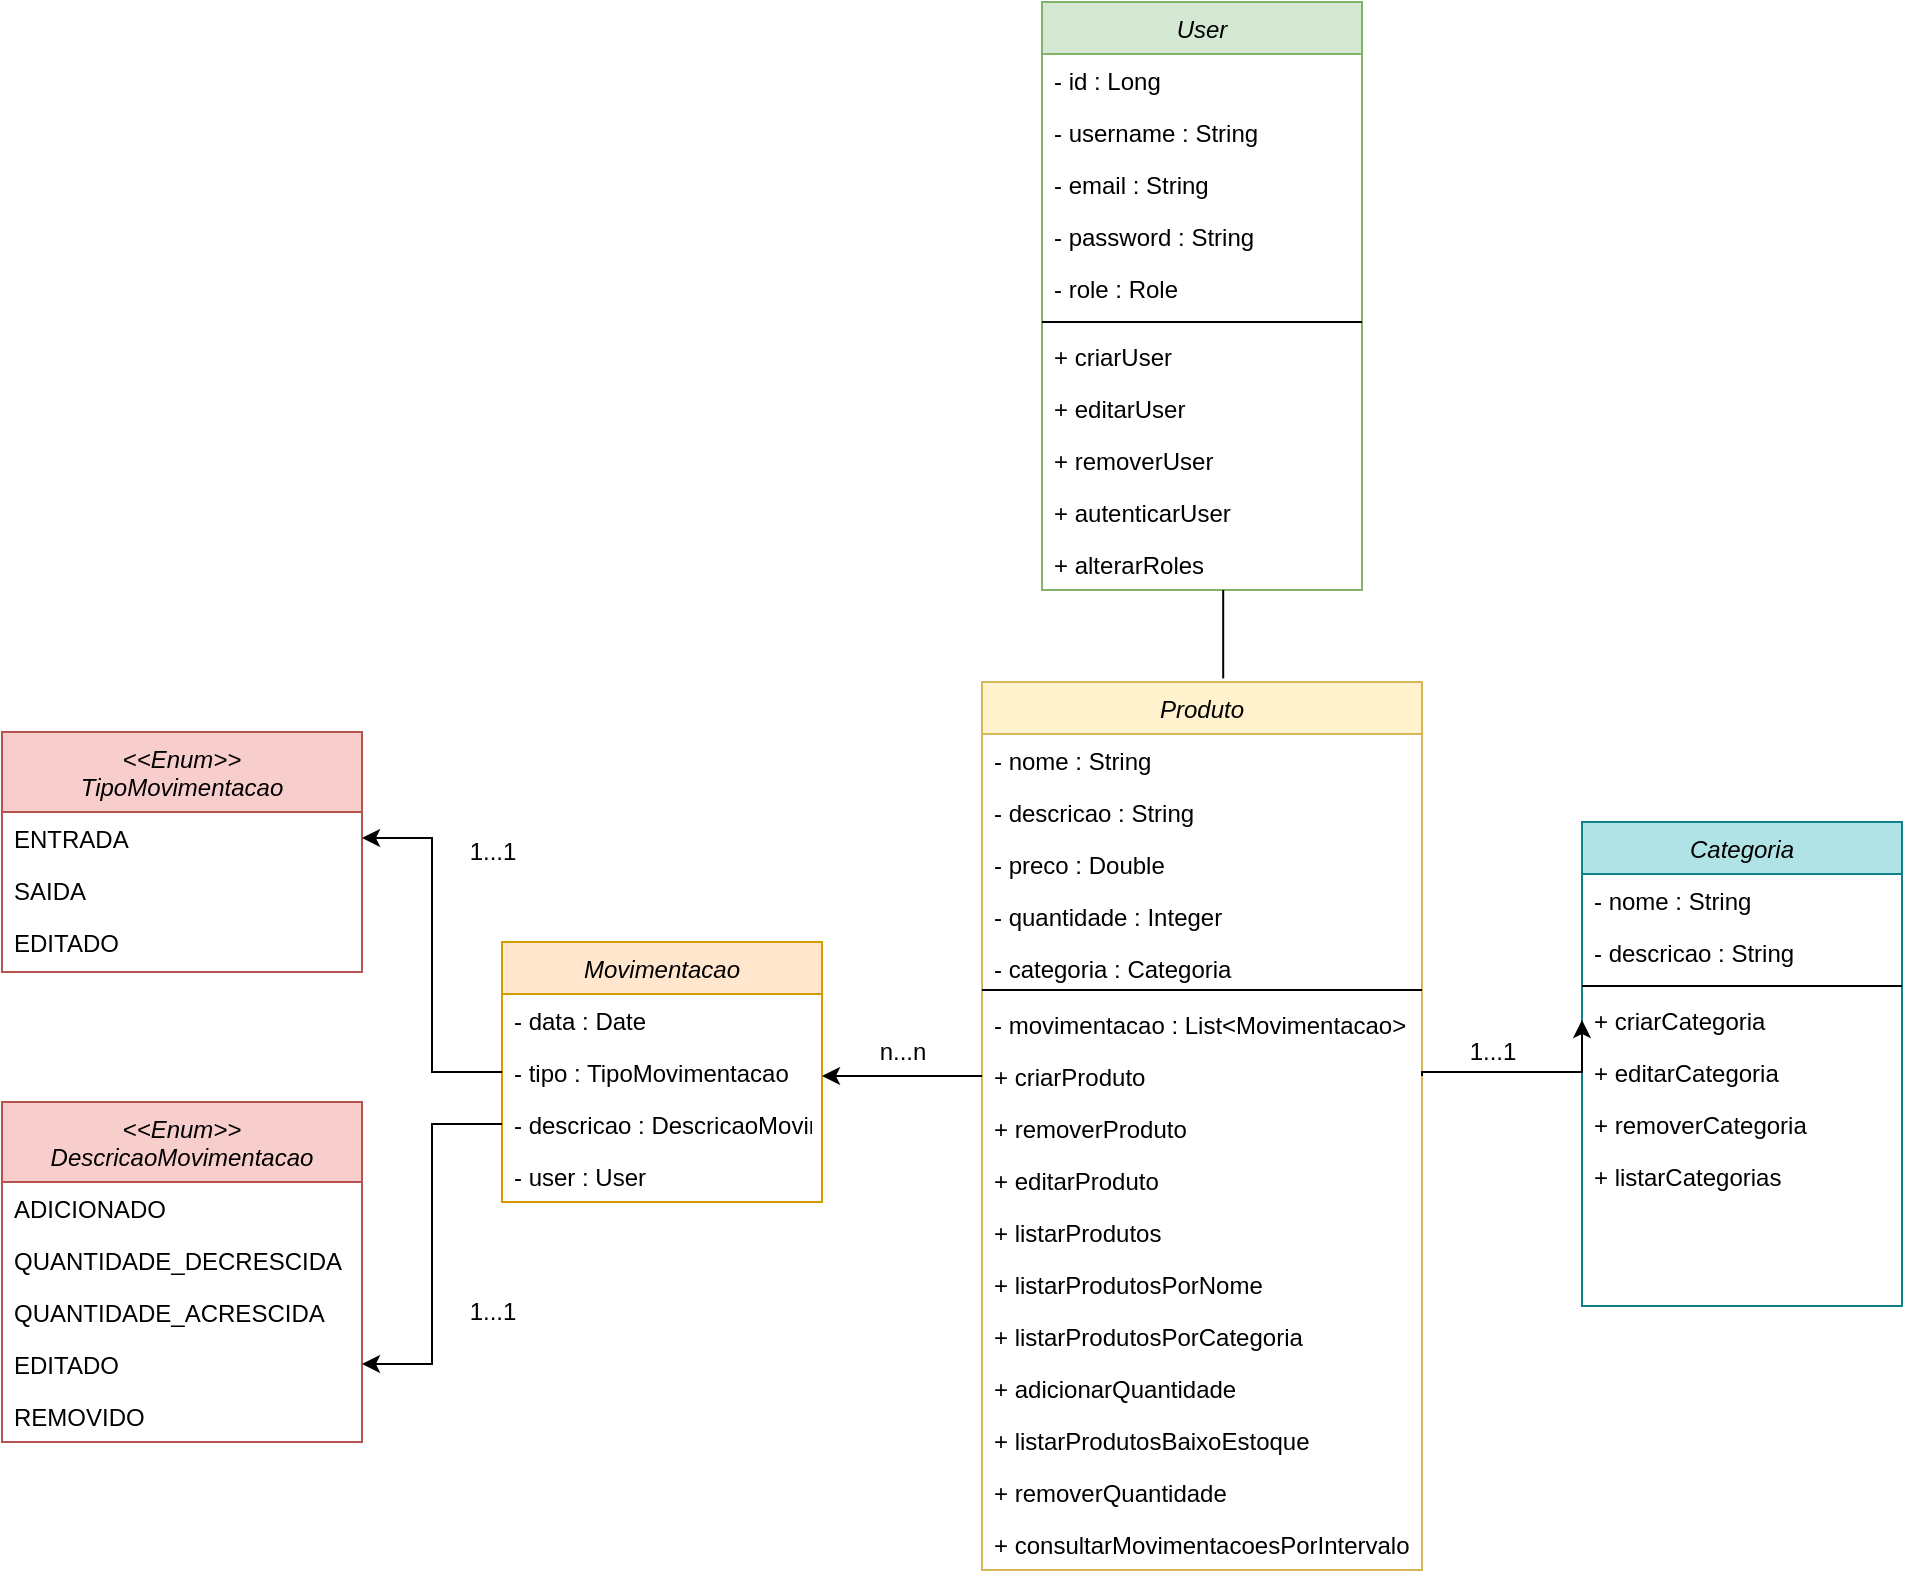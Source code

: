 <mxfile version="28.2.5">
  <diagram id="C5RBs43oDa-KdzZeNtuy" name="Page-1">
    <mxGraphModel dx="1137" dy="916" grid="1" gridSize="10" guides="1" tooltips="1" connect="1" arrows="1" fold="1" page="0" pageScale="1" pageWidth="827" pageHeight="1169" math="0" shadow="0">
      <root>
        <mxCell id="WIyWlLk6GJQsqaUBKTNV-0" />
        <mxCell id="WIyWlLk6GJQsqaUBKTNV-1" parent="WIyWlLk6GJQsqaUBKTNV-0" />
        <mxCell id="zkfFHV4jXpPFQw0GAbJ--0" value="Produto" style="swimlane;fontStyle=2;align=center;verticalAlign=top;childLayout=stackLayout;horizontal=1;startSize=26;horizontalStack=0;resizeParent=1;resizeLast=0;collapsible=1;marginBottom=0;rounded=0;shadow=0;strokeWidth=1;fillColor=#fff2cc;strokeColor=#d6b656;" parent="WIyWlLk6GJQsqaUBKTNV-1" vertex="1">
          <mxGeometry x="10" y="-20" width="220" height="444" as="geometry">
            <mxRectangle x="230" y="140" width="160" height="26" as="alternateBounds" />
          </mxGeometry>
        </mxCell>
        <mxCell id="zkfFHV4jXpPFQw0GAbJ--1" value="- nome : String" style="text;align=left;verticalAlign=top;spacingLeft=4;spacingRight=4;overflow=hidden;rotatable=0;points=[[0,0.5],[1,0.5]];portConstraint=eastwest;" parent="zkfFHV4jXpPFQw0GAbJ--0" vertex="1">
          <mxGeometry y="26" width="220" height="26" as="geometry" />
        </mxCell>
        <mxCell id="zkfFHV4jXpPFQw0GAbJ--2" value="- descricao : String" style="text;align=left;verticalAlign=top;spacingLeft=4;spacingRight=4;overflow=hidden;rotatable=0;points=[[0,0.5],[1,0.5]];portConstraint=eastwest;rounded=0;shadow=0;html=0;" parent="zkfFHV4jXpPFQw0GAbJ--0" vertex="1">
          <mxGeometry y="52" width="220" height="26" as="geometry" />
        </mxCell>
        <mxCell id="zkfFHV4jXpPFQw0GAbJ--3" value="- preco : Double" style="text;align=left;verticalAlign=top;spacingLeft=4;spacingRight=4;overflow=hidden;rotatable=0;points=[[0,0.5],[1,0.5]];portConstraint=eastwest;rounded=0;shadow=0;html=0;" parent="zkfFHV4jXpPFQw0GAbJ--0" vertex="1">
          <mxGeometry y="78" width="220" height="26" as="geometry" />
        </mxCell>
        <mxCell id="4WjV_mn0qjw-joYAvGF2-0" value="- quantidade : Integer" style="text;align=left;verticalAlign=top;spacingLeft=4;spacingRight=4;overflow=hidden;rotatable=0;points=[[0,0.5],[1,0.5]];portConstraint=eastwest;rounded=0;shadow=0;html=0;" parent="zkfFHV4jXpPFQw0GAbJ--0" vertex="1">
          <mxGeometry y="104" width="220" height="26" as="geometry" />
        </mxCell>
        <mxCell id="4WjV_mn0qjw-joYAvGF2-1" value="- categoria : Categoria" style="text;align=left;verticalAlign=top;spacingLeft=4;spacingRight=4;overflow=hidden;rotatable=0;points=[[0,0.5],[1,0.5]];portConstraint=eastwest;rounded=0;shadow=0;html=0;" parent="zkfFHV4jXpPFQw0GAbJ--0" vertex="1">
          <mxGeometry y="130" width="220" height="20" as="geometry" />
        </mxCell>
        <mxCell id="zkfFHV4jXpPFQw0GAbJ--4" value="" style="line;html=1;strokeWidth=1;align=left;verticalAlign=middle;spacingTop=-1;spacingLeft=3;spacingRight=3;rotatable=0;labelPosition=right;points=[];portConstraint=eastwest;" parent="zkfFHV4jXpPFQw0GAbJ--0" vertex="1">
          <mxGeometry y="150" width="220" height="8" as="geometry" />
        </mxCell>
        <mxCell id="4WjV_mn0qjw-joYAvGF2-54" value="- movimentacao : List&lt;Movimentacao&gt;" style="text;align=left;verticalAlign=top;spacingLeft=4;spacingRight=4;overflow=hidden;rotatable=0;points=[[0,0.5],[1,0.5]];portConstraint=eastwest;rounded=0;shadow=0;html=0;" parent="zkfFHV4jXpPFQw0GAbJ--0" vertex="1">
          <mxGeometry y="158" width="220" height="26" as="geometry" />
        </mxCell>
        <mxCell id="4WjV_mn0qjw-joYAvGF2-2" value="+ criarProduto" style="text;align=left;verticalAlign=top;spacingLeft=4;spacingRight=4;overflow=hidden;rotatable=0;points=[[0,0.5],[1,0.5]];portConstraint=eastwest;" parent="zkfFHV4jXpPFQw0GAbJ--0" vertex="1">
          <mxGeometry y="184" width="220" height="26" as="geometry" />
        </mxCell>
        <mxCell id="4WjV_mn0qjw-joYAvGF2-3" value="+ removerProduto" style="text;align=left;verticalAlign=top;spacingLeft=4;spacingRight=4;overflow=hidden;rotatable=0;points=[[0,0.5],[1,0.5]];portConstraint=eastwest;" parent="zkfFHV4jXpPFQw0GAbJ--0" vertex="1">
          <mxGeometry y="210" width="220" height="26" as="geometry" />
        </mxCell>
        <mxCell id="zkfFHV4jXpPFQw0GAbJ--5" value="+ editarProduto" style="text;align=left;verticalAlign=top;spacingLeft=4;spacingRight=4;overflow=hidden;rotatable=0;points=[[0,0.5],[1,0.5]];portConstraint=eastwest;" parent="zkfFHV4jXpPFQw0GAbJ--0" vertex="1">
          <mxGeometry y="236" width="220" height="26" as="geometry" />
        </mxCell>
        <mxCell id="4WjV_mn0qjw-joYAvGF2-14" value="+ listarProdutos" style="text;align=left;verticalAlign=top;spacingLeft=4;spacingRight=4;overflow=hidden;rotatable=0;points=[[0,0.5],[1,0.5]];portConstraint=eastwest;" parent="zkfFHV4jXpPFQw0GAbJ--0" vertex="1">
          <mxGeometry y="262" width="220" height="26" as="geometry" />
        </mxCell>
        <mxCell id="4WjV_mn0qjw-joYAvGF2-15" value="+ listarProdutosPorNome" style="text;align=left;verticalAlign=top;spacingLeft=4;spacingRight=4;overflow=hidden;rotatable=0;points=[[0,0.5],[1,0.5]];portConstraint=eastwest;" parent="zkfFHV4jXpPFQw0GAbJ--0" vertex="1">
          <mxGeometry y="288" width="220" height="26" as="geometry" />
        </mxCell>
        <mxCell id="4WjV_mn0qjw-joYAvGF2-16" value="+ listarProdutosPorCategoria" style="text;align=left;verticalAlign=top;spacingLeft=4;spacingRight=4;overflow=hidden;rotatable=0;points=[[0,0.5],[1,0.5]];portConstraint=eastwest;" parent="zkfFHV4jXpPFQw0GAbJ--0" vertex="1">
          <mxGeometry y="314" width="220" height="26" as="geometry" />
        </mxCell>
        <mxCell id="4WjV_mn0qjw-joYAvGF2-24" value="+ adicionarQuantidade" style="text;align=left;verticalAlign=top;spacingLeft=4;spacingRight=4;overflow=hidden;rotatable=0;points=[[0,0.5],[1,0.5]];portConstraint=eastwest;" parent="zkfFHV4jXpPFQw0GAbJ--0" vertex="1">
          <mxGeometry y="340" width="220" height="26" as="geometry" />
        </mxCell>
        <mxCell id="4WjV_mn0qjw-joYAvGF2-17" value="+ listarProdutosBaixoEstoque" style="text;align=left;verticalAlign=top;spacingLeft=4;spacingRight=4;overflow=hidden;rotatable=0;points=[[0,0.5],[1,0.5]];portConstraint=eastwest;" parent="zkfFHV4jXpPFQw0GAbJ--0" vertex="1">
          <mxGeometry y="366" width="220" height="26" as="geometry" />
        </mxCell>
        <mxCell id="4WjV_mn0qjw-joYAvGF2-25" value="+ removerQuantidade" style="text;align=left;verticalAlign=top;spacingLeft=4;spacingRight=4;overflow=hidden;rotatable=0;points=[[0,0.5],[1,0.5]];portConstraint=eastwest;" parent="zkfFHV4jXpPFQw0GAbJ--0" vertex="1">
          <mxGeometry y="392" width="220" height="26" as="geometry" />
        </mxCell>
        <mxCell id="4WjV_mn0qjw-joYAvGF2-52" value="+ consultarMovimentacoesPorIntervalo" style="text;align=left;verticalAlign=top;spacingLeft=4;spacingRight=4;overflow=hidden;rotatable=0;points=[[0,0.5],[1,0.5]];portConstraint=eastwest;" parent="zkfFHV4jXpPFQw0GAbJ--0" vertex="1">
          <mxGeometry y="418" width="220" height="26" as="geometry" />
        </mxCell>
        <mxCell id="4WjV_mn0qjw-joYAvGF2-4" value="Categoria" style="swimlane;fontStyle=2;align=center;verticalAlign=top;childLayout=stackLayout;horizontal=1;startSize=26;horizontalStack=0;resizeParent=1;resizeLast=0;collapsible=1;marginBottom=0;rounded=0;shadow=0;strokeWidth=1;fillColor=#b0e3e6;strokeColor=#0e8088;" parent="WIyWlLk6GJQsqaUBKTNV-1" vertex="1">
          <mxGeometry x="310" y="50" width="160" height="242" as="geometry">
            <mxRectangle x="230" y="140" width="160" height="26" as="alternateBounds" />
          </mxGeometry>
        </mxCell>
        <mxCell id="4WjV_mn0qjw-joYAvGF2-5" value="- nome : String" style="text;align=left;verticalAlign=top;spacingLeft=4;spacingRight=4;overflow=hidden;rotatable=0;points=[[0,0.5],[1,0.5]];portConstraint=eastwest;" parent="4WjV_mn0qjw-joYAvGF2-4" vertex="1">
          <mxGeometry y="26" width="160" height="26" as="geometry" />
        </mxCell>
        <mxCell id="4WjV_mn0qjw-joYAvGF2-6" value="- descricao : String" style="text;align=left;verticalAlign=top;spacingLeft=4;spacingRight=4;overflow=hidden;rotatable=0;points=[[0,0.5],[1,0.5]];portConstraint=eastwest;rounded=0;shadow=0;html=0;" parent="4WjV_mn0qjw-joYAvGF2-4" vertex="1">
          <mxGeometry y="52" width="160" height="26" as="geometry" />
        </mxCell>
        <mxCell id="4WjV_mn0qjw-joYAvGF2-10" value="" style="line;html=1;strokeWidth=1;align=left;verticalAlign=middle;spacingTop=-1;spacingLeft=3;spacingRight=3;rotatable=0;labelPosition=right;points=[];portConstraint=eastwest;" parent="4WjV_mn0qjw-joYAvGF2-4" vertex="1">
          <mxGeometry y="78" width="160" height="8" as="geometry" />
        </mxCell>
        <mxCell id="4WjV_mn0qjw-joYAvGF2-11" value="+ criarCategoria" style="text;align=left;verticalAlign=top;spacingLeft=4;spacingRight=4;overflow=hidden;rotatable=0;points=[[0,0.5],[1,0.5]];portConstraint=eastwest;" parent="4WjV_mn0qjw-joYAvGF2-4" vertex="1">
          <mxGeometry y="86" width="160" height="26" as="geometry" />
        </mxCell>
        <mxCell id="4WjV_mn0qjw-joYAvGF2-12" value="+ editarCategoria" style="text;align=left;verticalAlign=top;spacingLeft=4;spacingRight=4;overflow=hidden;rotatable=0;points=[[0,0.5],[1,0.5]];portConstraint=eastwest;" parent="4WjV_mn0qjw-joYAvGF2-4" vertex="1">
          <mxGeometry y="112" width="160" height="26" as="geometry" />
        </mxCell>
        <mxCell id="4WjV_mn0qjw-joYAvGF2-13" value="+ removerCategoria" style="text;align=left;verticalAlign=top;spacingLeft=4;spacingRight=4;overflow=hidden;rotatable=0;points=[[0,0.5],[1,0.5]];portConstraint=eastwest;" parent="4WjV_mn0qjw-joYAvGF2-4" vertex="1">
          <mxGeometry y="138" width="160" height="26" as="geometry" />
        </mxCell>
        <mxCell id="4WjV_mn0qjw-joYAvGF2-18" value="+ listarCategorias" style="text;align=left;verticalAlign=top;spacingLeft=4;spacingRight=4;overflow=hidden;rotatable=0;points=[[0,0.5],[1,0.5]];portConstraint=eastwest;" parent="4WjV_mn0qjw-joYAvGF2-4" vertex="1">
          <mxGeometry y="164" width="160" height="26" as="geometry" />
        </mxCell>
        <mxCell id="4WjV_mn0qjw-joYAvGF2-19" value="Movimentacao" style="swimlane;fontStyle=2;align=center;verticalAlign=top;childLayout=stackLayout;horizontal=1;startSize=26;horizontalStack=0;resizeParent=1;resizeLast=0;collapsible=1;marginBottom=0;rounded=0;shadow=0;strokeWidth=1;fillColor=#ffe6cc;strokeColor=#d79b00;" parent="WIyWlLk6GJQsqaUBKTNV-1" vertex="1">
          <mxGeometry x="-230" y="110" width="160" height="130" as="geometry">
            <mxRectangle x="230" y="140" width="160" height="26" as="alternateBounds" />
          </mxGeometry>
        </mxCell>
        <mxCell id="4WjV_mn0qjw-joYAvGF2-20" value="- data : Date" style="text;align=left;verticalAlign=top;spacingLeft=4;spacingRight=4;overflow=hidden;rotatable=0;points=[[0,0.5],[1,0.5]];portConstraint=eastwest;" parent="4WjV_mn0qjw-joYAvGF2-19" vertex="1">
          <mxGeometry y="26" width="160" height="26" as="geometry" />
        </mxCell>
        <mxCell id="4WjV_mn0qjw-joYAvGF2-21" value="- tipo : TipoMovimentacao" style="text;align=left;verticalAlign=top;spacingLeft=4;spacingRight=4;overflow=hidden;rotatable=0;points=[[0,0.5],[1,0.5]];portConstraint=eastwest;rounded=0;shadow=0;html=0;" parent="4WjV_mn0qjw-joYAvGF2-19" vertex="1">
          <mxGeometry y="52" width="160" height="26" as="geometry" />
        </mxCell>
        <mxCell id="4WjV_mn0qjw-joYAvGF2-71" value="- descricao : DescricaoMovimentacao" style="text;align=left;verticalAlign=top;spacingLeft=4;spacingRight=4;overflow=hidden;rotatable=0;points=[[0,0.5],[1,0.5]];portConstraint=eastwest;rounded=0;shadow=0;html=0;" parent="4WjV_mn0qjw-joYAvGF2-19" vertex="1">
          <mxGeometry y="78" width="160" height="26" as="geometry" />
        </mxCell>
        <mxCell id="4WjV_mn0qjw-joYAvGF2-53" value="- user : User" style="text;align=left;verticalAlign=top;spacingLeft=4;spacingRight=4;overflow=hidden;rotatable=0;points=[[0,0.5],[1,0.5]];portConstraint=eastwest;rounded=0;shadow=0;html=0;" parent="4WjV_mn0qjw-joYAvGF2-19" vertex="1">
          <mxGeometry y="104" width="160" height="26" as="geometry" />
        </mxCell>
        <mxCell id="4WjV_mn0qjw-joYAvGF2-28" value="&lt;&lt;Enum&gt;&gt;&#xa;TipoMovimentacao" style="swimlane;fontStyle=2;align=center;verticalAlign=top;childLayout=stackLayout;horizontal=1;startSize=40;horizontalStack=0;resizeParent=1;resizeLast=0;collapsible=1;marginBottom=0;rounded=0;shadow=0;strokeWidth=1;fillColor=#f8cecc;strokeColor=#b85450;" parent="WIyWlLk6GJQsqaUBKTNV-1" vertex="1">
          <mxGeometry x="-480" y="5" width="180" height="120" as="geometry">
            <mxRectangle x="230" y="140" width="160" height="26" as="alternateBounds" />
          </mxGeometry>
        </mxCell>
        <mxCell id="4WjV_mn0qjw-joYAvGF2-29" value="ENTRADA" style="text;align=left;verticalAlign=top;spacingLeft=4;spacingRight=4;overflow=hidden;rotatable=0;points=[[0,0.5],[1,0.5]];portConstraint=eastwest;" parent="4WjV_mn0qjw-joYAvGF2-28" vertex="1">
          <mxGeometry y="40" width="180" height="26" as="geometry" />
        </mxCell>
        <mxCell id="4WjV_mn0qjw-joYAvGF2-30" value="SAIDA" style="text;align=left;verticalAlign=top;spacingLeft=4;spacingRight=4;overflow=hidden;rotatable=0;points=[[0,0.5],[1,0.5]];portConstraint=eastwest;rounded=0;shadow=0;html=0;" parent="4WjV_mn0qjw-joYAvGF2-28" vertex="1">
          <mxGeometry y="66" width="180" height="26" as="geometry" />
        </mxCell>
        <mxCell id="4WjV_mn0qjw-joYAvGF2-38" value="EDITADO" style="text;align=left;verticalAlign=top;spacingLeft=4;spacingRight=4;overflow=hidden;rotatable=0;points=[[0,0.5],[1,0.5]];portConstraint=eastwest;rounded=0;shadow=0;html=0;" parent="4WjV_mn0qjw-joYAvGF2-28" vertex="1">
          <mxGeometry y="92" width="180" height="26" as="geometry" />
        </mxCell>
        <mxCell id="4WjV_mn0qjw-joYAvGF2-40" value="User" style="swimlane;fontStyle=2;align=center;verticalAlign=top;childLayout=stackLayout;horizontal=1;startSize=26;horizontalStack=0;resizeParent=1;resizeLast=0;collapsible=1;marginBottom=0;rounded=0;shadow=0;strokeWidth=1;fillColor=#d5e8d4;strokeColor=#82b366;" parent="WIyWlLk6GJQsqaUBKTNV-1" vertex="1">
          <mxGeometry x="40" y="-360" width="160" height="294" as="geometry">
            <mxRectangle x="230" y="140" width="160" height="26" as="alternateBounds" />
          </mxGeometry>
        </mxCell>
        <mxCell id="4WjV_mn0qjw-joYAvGF2-43" value="- id : Long" style="text;align=left;verticalAlign=top;spacingLeft=4;spacingRight=4;overflow=hidden;rotatable=0;points=[[0,0.5],[1,0.5]];portConstraint=eastwest;rounded=0;shadow=0;html=0;" parent="4WjV_mn0qjw-joYAvGF2-40" vertex="1">
          <mxGeometry y="26" width="160" height="26" as="geometry" />
        </mxCell>
        <mxCell id="4WjV_mn0qjw-joYAvGF2-41" value="- username : String" style="text;align=left;verticalAlign=top;spacingLeft=4;spacingRight=4;overflow=hidden;rotatable=0;points=[[0,0.5],[1,0.5]];portConstraint=eastwest;" parent="4WjV_mn0qjw-joYAvGF2-40" vertex="1">
          <mxGeometry y="52" width="160" height="26" as="geometry" />
        </mxCell>
        <mxCell id="4WjV_mn0qjw-joYAvGF2-51" value="- email : String" style="text;align=left;verticalAlign=top;spacingLeft=4;spacingRight=4;overflow=hidden;rotatable=0;points=[[0,0.5],[1,0.5]];portConstraint=eastwest;" parent="4WjV_mn0qjw-joYAvGF2-40" vertex="1">
          <mxGeometry y="78" width="160" height="26" as="geometry" />
        </mxCell>
        <mxCell id="4WjV_mn0qjw-joYAvGF2-42" value="- password : String" style="text;align=left;verticalAlign=top;spacingLeft=4;spacingRight=4;overflow=hidden;rotatable=0;points=[[0,0.5],[1,0.5]];portConstraint=eastwest;rounded=0;shadow=0;html=0;" parent="4WjV_mn0qjw-joYAvGF2-40" vertex="1">
          <mxGeometry y="104" width="160" height="26" as="geometry" />
        </mxCell>
        <mxCell id="4WjV_mn0qjw-joYAvGF2-49" value="- role : Role" style="text;align=left;verticalAlign=top;spacingLeft=4;spacingRight=4;overflow=hidden;rotatable=0;points=[[0,0.5],[1,0.5]];portConstraint=eastwest;rounded=0;shadow=0;html=0;" parent="4WjV_mn0qjw-joYAvGF2-40" vertex="1">
          <mxGeometry y="130" width="160" height="26" as="geometry" />
        </mxCell>
        <mxCell id="4WjV_mn0qjw-joYAvGF2-44" value="" style="line;html=1;strokeWidth=1;align=left;verticalAlign=middle;spacingTop=-1;spacingLeft=3;spacingRight=3;rotatable=0;labelPosition=right;points=[];portConstraint=eastwest;" parent="4WjV_mn0qjw-joYAvGF2-40" vertex="1">
          <mxGeometry y="156" width="160" height="8" as="geometry" />
        </mxCell>
        <mxCell id="4WjV_mn0qjw-joYAvGF2-45" value="+ criarUser" style="text;align=left;verticalAlign=top;spacingLeft=4;spacingRight=4;overflow=hidden;rotatable=0;points=[[0,0.5],[1,0.5]];portConstraint=eastwest;" parent="4WjV_mn0qjw-joYAvGF2-40" vertex="1">
          <mxGeometry y="164" width="160" height="26" as="geometry" />
        </mxCell>
        <mxCell id="4WjV_mn0qjw-joYAvGF2-46" value="+ editarUser" style="text;align=left;verticalAlign=top;spacingLeft=4;spacingRight=4;overflow=hidden;rotatable=0;points=[[0,0.5],[1,0.5]];portConstraint=eastwest;" parent="4WjV_mn0qjw-joYAvGF2-40" vertex="1">
          <mxGeometry y="190" width="160" height="26" as="geometry" />
        </mxCell>
        <mxCell id="4WjV_mn0qjw-joYAvGF2-47" value="+ removerUser" style="text;align=left;verticalAlign=top;spacingLeft=4;spacingRight=4;overflow=hidden;rotatable=0;points=[[0,0.5],[1,0.5]];portConstraint=eastwest;" parent="4WjV_mn0qjw-joYAvGF2-40" vertex="1">
          <mxGeometry y="216" width="160" height="26" as="geometry" />
        </mxCell>
        <mxCell id="4WjV_mn0qjw-joYAvGF2-48" value="+ autenticarUser" style="text;align=left;verticalAlign=top;spacingLeft=4;spacingRight=4;overflow=hidden;rotatable=0;points=[[0,0.5],[1,0.5]];portConstraint=eastwest;" parent="4WjV_mn0qjw-joYAvGF2-40" vertex="1">
          <mxGeometry y="242" width="160" height="26" as="geometry" />
        </mxCell>
        <mxCell id="4WjV_mn0qjw-joYAvGF2-50" value="+ alterarRoles" style="text;align=left;verticalAlign=top;spacingLeft=4;spacingRight=4;overflow=hidden;rotatable=0;points=[[0,0.5],[1,0.5]];portConstraint=eastwest;" parent="4WjV_mn0qjw-joYAvGF2-40" vertex="1">
          <mxGeometry y="268" width="160" height="26" as="geometry" />
        </mxCell>
        <mxCell id="4WjV_mn0qjw-joYAvGF2-58" style="edgeStyle=orthogonalEdgeStyle;rounded=0;orthogonalLoop=1;jettySize=auto;html=1;exitX=0;exitY=0.5;exitDx=0;exitDy=0;" parent="WIyWlLk6GJQsqaUBKTNV-1" source="4WjV_mn0qjw-joYAvGF2-2" target="4WjV_mn0qjw-joYAvGF2-21" edge="1">
          <mxGeometry relative="1" as="geometry">
            <Array as="points">
              <mxPoint x="-50" y="177" />
              <mxPoint x="-50" y="177" />
            </Array>
          </mxGeometry>
        </mxCell>
        <mxCell id="4WjV_mn0qjw-joYAvGF2-59" value="n...n" style="text;html=1;align=center;verticalAlign=middle;resizable=0;points=[];autosize=1;strokeColor=none;fillColor=none;" parent="WIyWlLk6GJQsqaUBKTNV-1" vertex="1">
          <mxGeometry x="-55" y="150" width="50" height="30" as="geometry" />
        </mxCell>
        <mxCell id="4WjV_mn0qjw-joYAvGF2-60" style="edgeStyle=orthogonalEdgeStyle;rounded=0;orthogonalLoop=1;jettySize=auto;html=1;entryX=0;entryY=0.5;entryDx=0;entryDy=0;exitX=1;exitY=0.5;exitDx=0;exitDy=0;" parent="WIyWlLk6GJQsqaUBKTNV-1" source="4WjV_mn0qjw-joYAvGF2-2" target="4WjV_mn0qjw-joYAvGF2-11" edge="1">
          <mxGeometry relative="1" as="geometry">
            <mxPoint x="290" y="130" as="sourcePoint" />
            <Array as="points">
              <mxPoint x="230" y="175" />
            </Array>
          </mxGeometry>
        </mxCell>
        <mxCell id="4WjV_mn0qjw-joYAvGF2-61" value="1...1" style="text;html=1;align=center;verticalAlign=middle;resizable=0;points=[];autosize=1;strokeColor=none;fillColor=none;" parent="WIyWlLk6GJQsqaUBKTNV-1" vertex="1">
          <mxGeometry x="240" y="150" width="50" height="30" as="geometry" />
        </mxCell>
        <mxCell id="4WjV_mn0qjw-joYAvGF2-62" style="edgeStyle=orthogonalEdgeStyle;rounded=0;orthogonalLoop=1;jettySize=auto;html=1;entryX=1;entryY=0.5;entryDx=0;entryDy=0;" parent="WIyWlLk6GJQsqaUBKTNV-1" source="4WjV_mn0qjw-joYAvGF2-21" target="4WjV_mn0qjw-joYAvGF2-29" edge="1">
          <mxGeometry relative="1" as="geometry">
            <mxPoint x="-298.74" y="15.12" as="targetPoint" />
          </mxGeometry>
        </mxCell>
        <mxCell id="4WjV_mn0qjw-joYAvGF2-63" value="1...1" style="text;html=1;align=center;verticalAlign=middle;resizable=0;points=[];autosize=1;strokeColor=none;fillColor=none;" parent="WIyWlLk6GJQsqaUBKTNV-1" vertex="1">
          <mxGeometry x="-260" y="50" width="50" height="30" as="geometry" />
        </mxCell>
        <mxCell id="4WjV_mn0qjw-joYAvGF2-64" style="edgeStyle=orthogonalEdgeStyle;rounded=0;orthogonalLoop=1;jettySize=auto;html=1;entryX=0.548;entryY=-0.004;entryDx=0;entryDy=0;entryPerimeter=0;endArrow=none;startFill=0;" parent="WIyWlLk6GJQsqaUBKTNV-1" source="4WjV_mn0qjw-joYAvGF2-50" target="zkfFHV4jXpPFQw0GAbJ--0" edge="1">
          <mxGeometry relative="1" as="geometry">
            <Array as="points">
              <mxPoint x="130" y="-22" />
            </Array>
          </mxGeometry>
        </mxCell>
        <mxCell id="4WjV_mn0qjw-joYAvGF2-65" value="&lt;&lt;Enum&gt;&gt;&#xa;DescricaoMovimentacao" style="swimlane;fontStyle=2;align=center;verticalAlign=top;childLayout=stackLayout;horizontal=1;startSize=40;horizontalStack=0;resizeParent=1;resizeLast=0;collapsible=1;marginBottom=0;rounded=0;shadow=0;strokeWidth=1;fillColor=#f8cecc;strokeColor=#b85450;" parent="WIyWlLk6GJQsqaUBKTNV-1" vertex="1">
          <mxGeometry x="-480" y="190" width="180" height="170" as="geometry">
            <mxRectangle x="230" y="140" width="160" height="26" as="alternateBounds" />
          </mxGeometry>
        </mxCell>
        <mxCell id="4WjV_mn0qjw-joYAvGF2-66" value="ADICIONADO" style="text;align=left;verticalAlign=top;spacingLeft=4;spacingRight=4;overflow=hidden;rotatable=0;points=[[0,0.5],[1,0.5]];portConstraint=eastwest;" parent="4WjV_mn0qjw-joYAvGF2-65" vertex="1">
          <mxGeometry y="40" width="180" height="26" as="geometry" />
        </mxCell>
        <mxCell id="4WjV_mn0qjw-joYAvGF2-68" value="QUANTIDADE_DECRESCIDA" style="text;align=left;verticalAlign=top;spacingLeft=4;spacingRight=4;overflow=hidden;rotatable=0;points=[[0,0.5],[1,0.5]];portConstraint=eastwest;rounded=0;shadow=0;html=0;" parent="4WjV_mn0qjw-joYAvGF2-65" vertex="1">
          <mxGeometry y="66" width="180" height="26" as="geometry" />
        </mxCell>
        <mxCell id="4WjV_mn0qjw-joYAvGF2-67" value="QUANTIDADE_ACRESCIDA" style="text;align=left;verticalAlign=top;spacingLeft=4;spacingRight=4;overflow=hidden;rotatable=0;points=[[0,0.5],[1,0.5]];portConstraint=eastwest;rounded=0;shadow=0;html=0;" parent="4WjV_mn0qjw-joYAvGF2-65" vertex="1">
          <mxGeometry y="92" width="180" height="26" as="geometry" />
        </mxCell>
        <mxCell id="4WjV_mn0qjw-joYAvGF2-69" value="EDITADO" style="text;align=left;verticalAlign=top;spacingLeft=4;spacingRight=4;overflow=hidden;rotatable=0;points=[[0,0.5],[1,0.5]];portConstraint=eastwest;rounded=0;shadow=0;html=0;" parent="4WjV_mn0qjw-joYAvGF2-65" vertex="1">
          <mxGeometry y="118" width="180" height="26" as="geometry" />
        </mxCell>
        <mxCell id="4WjV_mn0qjw-joYAvGF2-70" value="REMOVIDO" style="text;align=left;verticalAlign=top;spacingLeft=4;spacingRight=4;overflow=hidden;rotatable=0;points=[[0,0.5],[1,0.5]];portConstraint=eastwest;rounded=0;shadow=0;html=0;" parent="4WjV_mn0qjw-joYAvGF2-65" vertex="1">
          <mxGeometry y="144" width="180" height="26" as="geometry" />
        </mxCell>
        <mxCell id="4WjV_mn0qjw-joYAvGF2-72" style="edgeStyle=orthogonalEdgeStyle;rounded=0;orthogonalLoop=1;jettySize=auto;html=1;entryX=1;entryY=0.5;entryDx=0;entryDy=0;" parent="WIyWlLk6GJQsqaUBKTNV-1" source="4WjV_mn0qjw-joYAvGF2-71" target="4WjV_mn0qjw-joYAvGF2-69" edge="1">
          <mxGeometry relative="1" as="geometry" />
        </mxCell>
        <mxCell id="4WjV_mn0qjw-joYAvGF2-73" value="1...1" style="text;html=1;align=center;verticalAlign=middle;resizable=0;points=[];autosize=1;strokeColor=none;fillColor=none;" parent="WIyWlLk6GJQsqaUBKTNV-1" vertex="1">
          <mxGeometry x="-260" y="280" width="50" height="30" as="geometry" />
        </mxCell>
      </root>
    </mxGraphModel>
  </diagram>
</mxfile>
